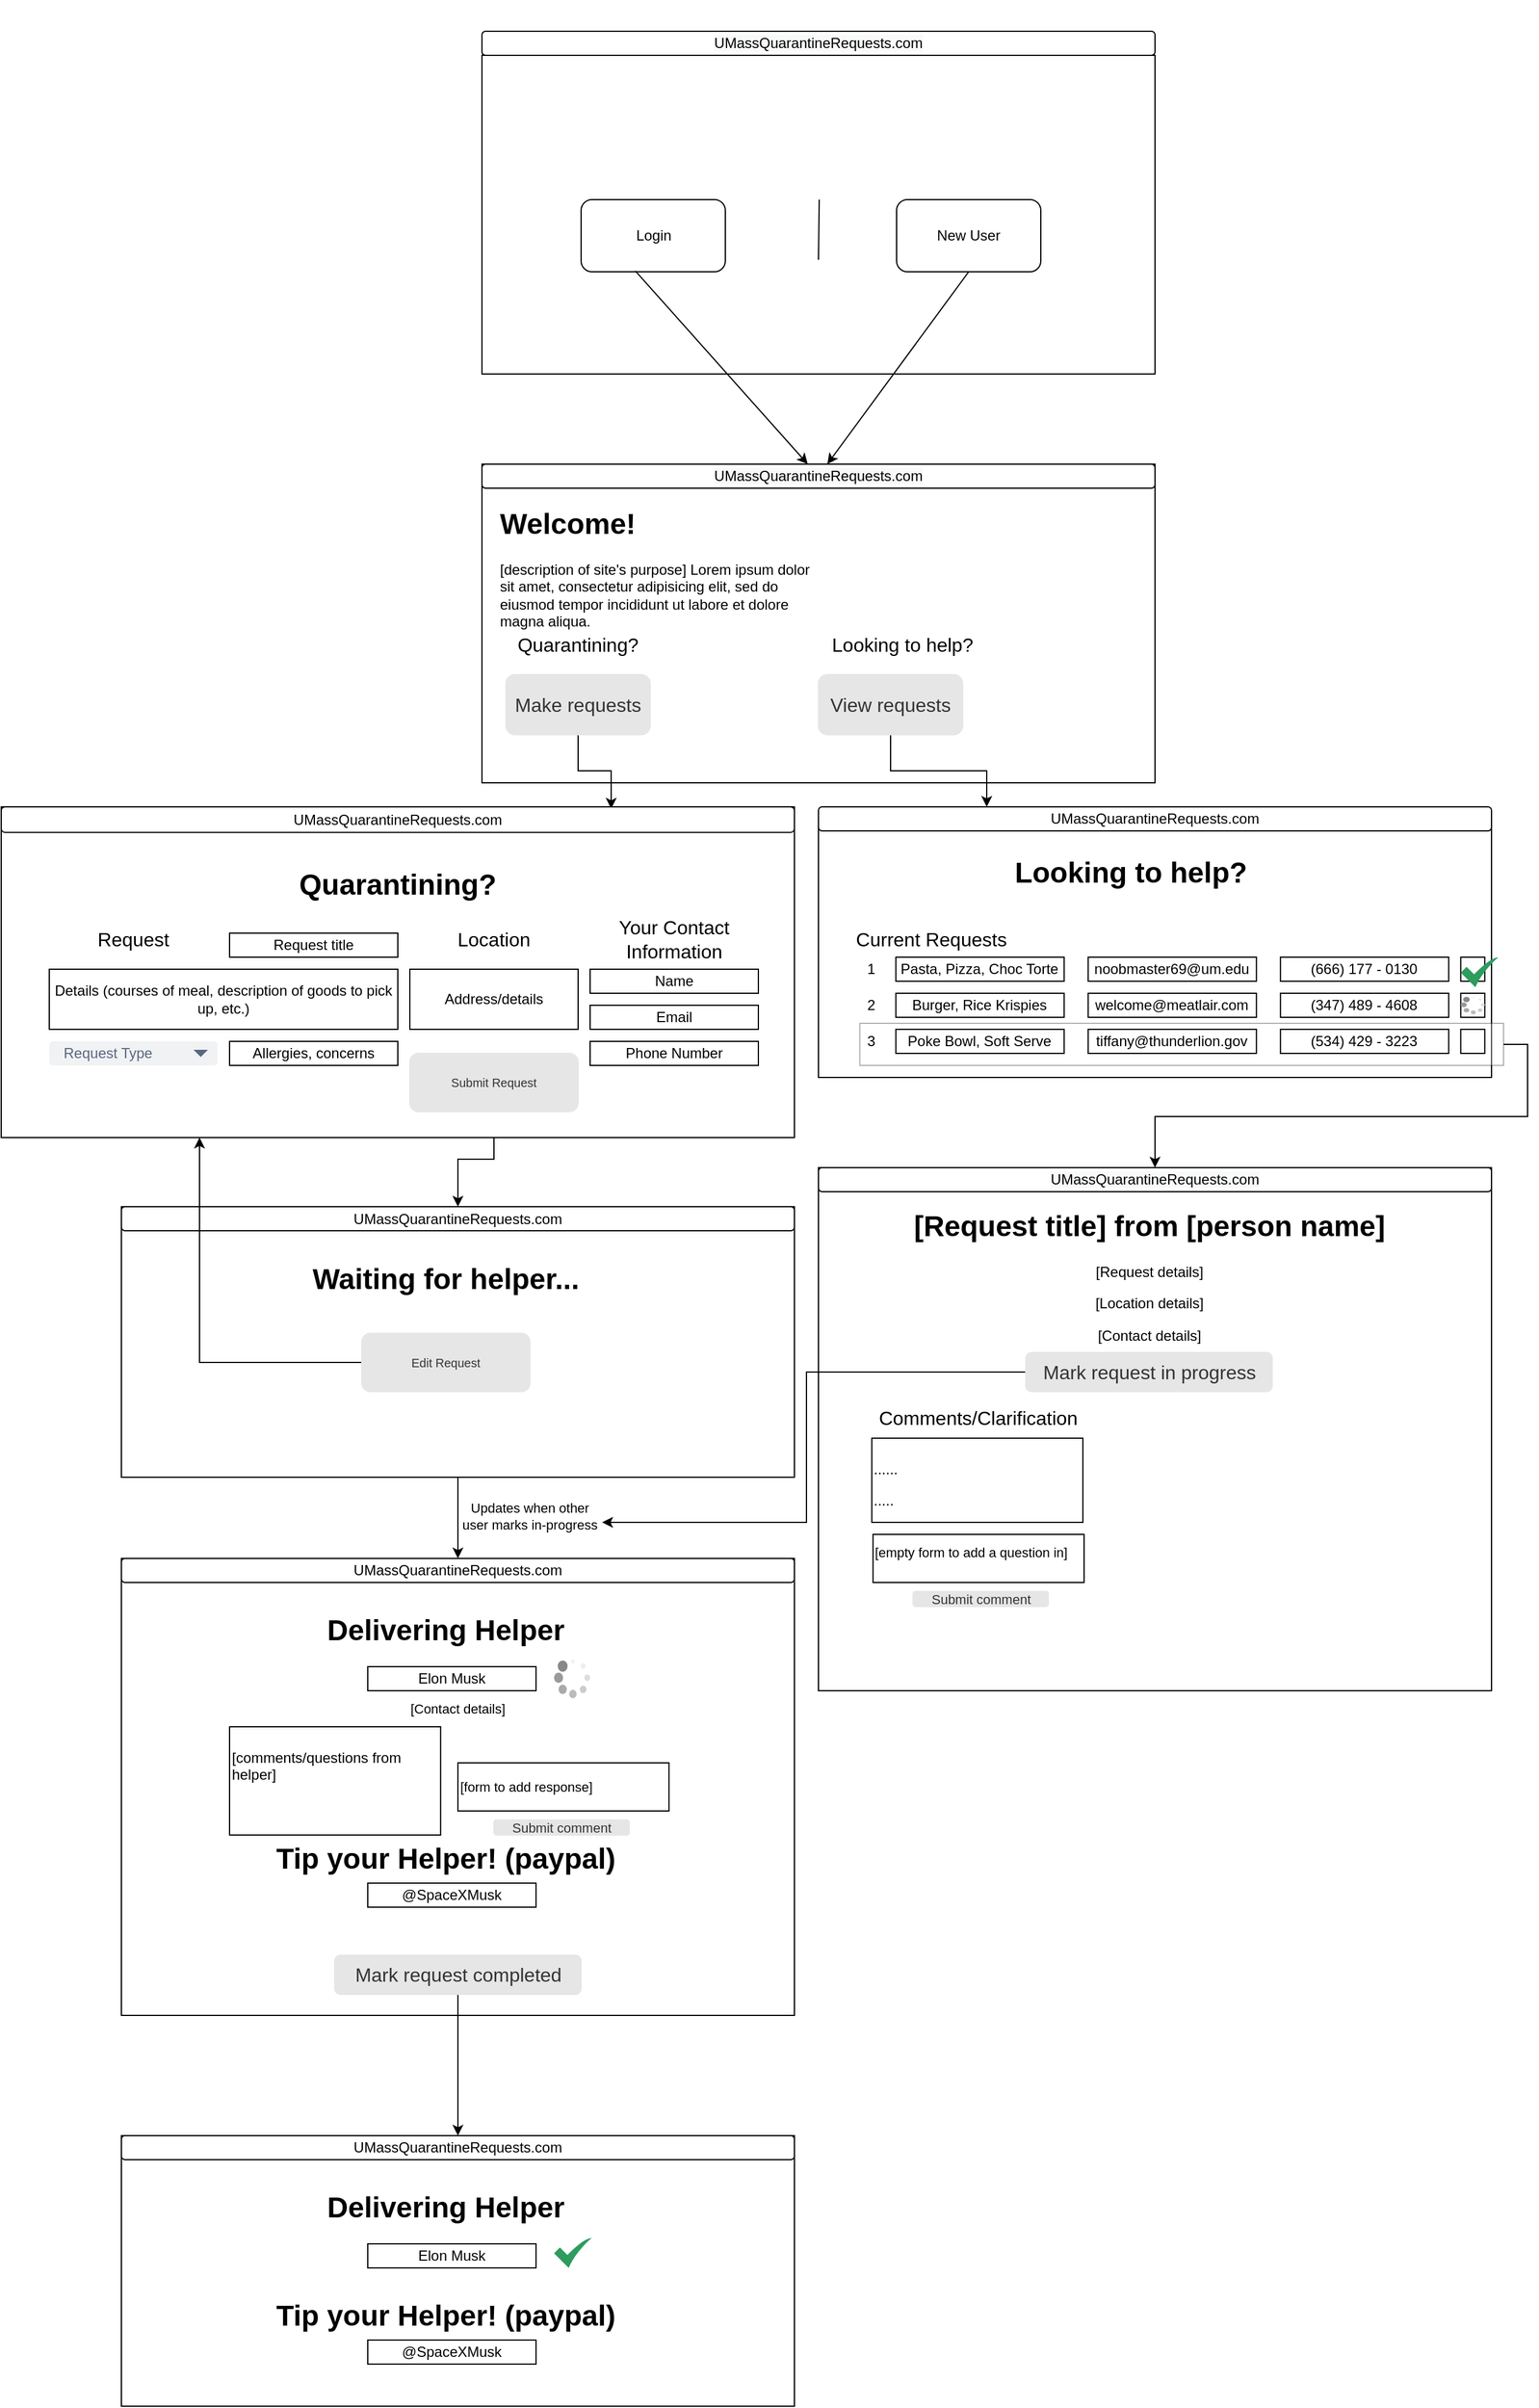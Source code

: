 <mxfile version="15.5.8" type="github">
  <diagram id="xOa8urjB6kpWdedyfURd" name="Page-1">
    <mxGraphModel dx="1102" dy="1680" grid="1" gridSize="10" guides="1" tooltips="1" connect="1" arrows="1" fold="1" page="1" pageScale="1" pageWidth="850" pageHeight="1100" math="0" shadow="0">
      <root>
        <mxCell id="0" />
        <mxCell id="1" parent="0" />
        <mxCell id="gMZ0pz86UfZ7Bh6NmJJu-4" value="" style="rounded=0;whiteSpace=wrap;html=1;" parent="1" vertex="1">
          <mxGeometry x="570" y="-320" width="560" height="265" as="geometry" />
        </mxCell>
        <mxCell id="gMZ0pz86UfZ7Bh6NmJJu-62" style="edgeStyle=orthogonalEdgeStyle;rounded=0;orthogonalLoop=1;jettySize=auto;html=1;entryX=0.769;entryY=0.071;entryDx=0;entryDy=0;entryPerimeter=0;" parent="1" source="gMZ0pz86UfZ7Bh6NmJJu-7" target="gMZ0pz86UfZ7Bh6NmJJu-18" edge="1">
          <mxGeometry relative="1" as="geometry" />
        </mxCell>
        <mxCell id="gMZ0pz86UfZ7Bh6NmJJu-63" style="edgeStyle=orthogonalEdgeStyle;rounded=0;orthogonalLoop=1;jettySize=auto;html=1;entryX=0.25;entryY=0;entryDx=0;entryDy=0;" parent="1" source="gMZ0pz86UfZ7Bh6NmJJu-6" target="gMZ0pz86UfZ7Bh6NmJJu-60" edge="1">
          <mxGeometry relative="1" as="geometry" />
        </mxCell>
        <mxCell id="gMZ0pz86UfZ7Bh6NmJJu-5" value="&lt;h1&gt;Welcome!&lt;/h1&gt;&lt;p&gt;[description of site&#39;s purpose]&amp;nbsp;&lt;span&gt;Lorem ipsum dolor sit amet, consectetur adipisicing elit, sed do eiusmod tempor incididunt ut labore et dolore magna aliqua.&lt;/span&gt;&lt;/p&gt;" style="text;html=1;strokeColor=none;fillColor=none;spacing=5;spacingTop=-20;whiteSpace=wrap;overflow=hidden;rounded=0;align=left;" parent="1" vertex="1">
          <mxGeometry x="580" y="-290" width="280" height="120" as="geometry" />
        </mxCell>
        <mxCell id="gMZ0pz86UfZ7Bh6NmJJu-6" value="&lt;font style=&quot;font-size: 16px&quot;&gt;View requests&lt;/font&gt;" style="rounded=1;html=1;shadow=0;dashed=0;whiteSpace=wrap;fontSize=10;fillColor=#E6E6E6;align=center;strokeColor=#E6E6E6;fontColor=#333333;" parent="1" vertex="1">
          <mxGeometry x="850" y="-145" width="120" height="50" as="geometry" />
        </mxCell>
        <mxCell id="gMZ0pz86UfZ7Bh6NmJJu-7" value="&lt;font style=&quot;font-size: 16px&quot;&gt;Make requests&lt;/font&gt;" style="rounded=1;html=1;shadow=0;dashed=0;whiteSpace=wrap;fontSize=10;fillColor=#E6E6E6;align=center;strokeColor=#E6E6E6;fontColor=#333333;" parent="1" vertex="1">
          <mxGeometry x="590" y="-145" width="120" height="50" as="geometry" />
        </mxCell>
        <mxCell id="gMZ0pz86UfZ7Bh6NmJJu-8" value="Quarantining?" style="text;html=1;strokeColor=none;fillColor=none;align=center;verticalAlign=middle;whiteSpace=wrap;rounded=0;fontSize=16;" parent="1" vertex="1">
          <mxGeometry x="580" y="-185" width="140" height="30" as="geometry" />
        </mxCell>
        <mxCell id="gMZ0pz86UfZ7Bh6NmJJu-9" value="Looking to help?" style="text;html=1;strokeColor=none;fillColor=none;align=center;verticalAlign=middle;whiteSpace=wrap;rounded=0;fontSize=16;" parent="1" vertex="1">
          <mxGeometry x="850" y="-185" width="140" height="30" as="geometry" />
        </mxCell>
        <mxCell id="gMZ0pz86UfZ7Bh6NmJJu-10" value="&#xa;&#xa;&lt;span style=&quot;color: rgb(0, 0, 0); font-family: helvetica; font-size: 12px; font-style: normal; font-weight: 400; letter-spacing: normal; text-align: center; text-indent: 0px; text-transform: none; word-spacing: 0px; background-color: rgb(248, 249, 250); display: inline; float: none;&quot;&gt;UMassQuarantineRequests.com&lt;/span&gt;&#xa;&#xa;" style="rounded=1;whiteSpace=wrap;html=1;" parent="1" vertex="1">
          <mxGeometry x="570" y="-320" width="560" height="20" as="geometry" />
        </mxCell>
        <mxCell id="gMZ0pz86UfZ7Bh6NmJJu-67" style="edgeStyle=orthogonalEdgeStyle;rounded=0;orthogonalLoop=1;jettySize=auto;html=1;exitX=0.5;exitY=1;exitDx=0;exitDy=0;entryX=0.5;entryY=0;entryDx=0;entryDy=0;" parent="1" source="8UkIw04C8tfjKHW86x7a-14" target="gMZ0pz86UfZ7Bh6NmJJu-61" edge="1">
          <mxGeometry relative="1" as="geometry" />
        </mxCell>
        <mxCell id="gMZ0pz86UfZ7Bh6NmJJu-12" value="" style="rounded=0;whiteSpace=wrap;html=1;" parent="1" vertex="1">
          <mxGeometry x="170" y="-35" width="660" height="275" as="geometry" />
        </mxCell>
        <mxCell id="gMZ0pz86UfZ7Bh6NmJJu-13" value="&lt;h1&gt;Quarantining?&lt;/h1&gt;" style="text;html=1;strokeColor=none;fillColor=none;spacing=5;spacingTop=-20;whiteSpace=wrap;overflow=hidden;rounded=0;align=center;" parent="1" vertex="1">
          <mxGeometry x="360" y="10" width="280" height="40" as="geometry" />
        </mxCell>
        <mxCell id="gMZ0pz86UfZ7Bh6NmJJu-16" value="Request" style="text;html=1;strokeColor=none;fillColor=none;align=center;verticalAlign=middle;whiteSpace=wrap;rounded=0;fontSize=16;" parent="1" vertex="1">
          <mxGeometry x="210" y="60" width="140" height="30" as="geometry" />
        </mxCell>
        <mxCell id="gMZ0pz86UfZ7Bh6NmJJu-17" value="Your Contact Information" style="text;html=1;strokeColor=none;fillColor=none;align=center;verticalAlign=middle;whiteSpace=wrap;rounded=0;fontSize=16;" parent="1" vertex="1">
          <mxGeometry x="660" y="60" width="140" height="30" as="geometry" />
        </mxCell>
        <mxCell id="gMZ0pz86UfZ7Bh6NmJJu-18" value="UMassQuarantineRequests.com" style="rounded=1;whiteSpace=wrap;html=1;" parent="1" vertex="1">
          <mxGeometry x="170" y="-35" width="660" height="21.25" as="geometry" />
        </mxCell>
        <mxCell id="gMZ0pz86UfZ7Bh6NmJJu-24" value="Email" style="rounded=0;whiteSpace=wrap;html=1;" parent="1" vertex="1">
          <mxGeometry x="660" y="130" width="140" height="20" as="geometry" />
        </mxCell>
        <mxCell id="gMZ0pz86UfZ7Bh6NmJJu-25" value="Phone Number" style="rounded=0;whiteSpace=wrap;html=1;" parent="1" vertex="1">
          <mxGeometry x="660" y="160" width="140" height="20" as="geometry" />
        </mxCell>
        <mxCell id="gMZ0pz86UfZ7Bh6NmJJu-27" value="Allergies, concerns" style="rounded=0;whiteSpace=wrap;html=1;" parent="1" vertex="1">
          <mxGeometry x="360" y="160" width="140" height="20" as="geometry" />
        </mxCell>
        <mxCell id="gMZ0pz86UfZ7Bh6NmJJu-28" value="" style="rounded=0;whiteSpace=wrap;html=1;" parent="1" vertex="1">
          <mxGeometry x="850" y="-25" width="560" height="215" as="geometry" />
        </mxCell>
        <mxCell id="gMZ0pz86UfZ7Bh6NmJJu-29" value="&lt;h1&gt;Looking to help?&lt;/h1&gt;" style="text;html=1;strokeColor=none;fillColor=none;spacing=5;spacingTop=-20;whiteSpace=wrap;overflow=hidden;rounded=0;align=center;" parent="1" vertex="1">
          <mxGeometry x="970" width="280" height="40" as="geometry" />
        </mxCell>
        <mxCell id="gMZ0pz86UfZ7Bh6NmJJu-30" value="Current Requests" style="text;html=1;strokeColor=none;fillColor=none;align=center;verticalAlign=middle;whiteSpace=wrap;rounded=0;fontSize=16;" parent="1" vertex="1">
          <mxGeometry x="874.38" y="60" width="140" height="30" as="geometry" />
        </mxCell>
        <mxCell id="8UkIw04C8tfjKHW86x7a-26" value="" style="rounded=0;whiteSpace=wrap;html=1;opacity=30;" parent="1" vertex="1">
          <mxGeometry x="884.38" y="145" width="535.62" height="35" as="geometry" />
        </mxCell>
        <mxCell id="gMZ0pz86UfZ7Bh6NmJJu-33" value="Pasta, Pizza, Choc Torte" style="rounded=0;whiteSpace=wrap;html=1;" parent="1" vertex="1">
          <mxGeometry x="914.38" y="90" width="140" height="20" as="geometry" />
        </mxCell>
        <mxCell id="gMZ0pz86UfZ7Bh6NmJJu-34" value="Burger, Rice Krispies" style="rounded=0;whiteSpace=wrap;html=1;" parent="1" vertex="1">
          <mxGeometry x="914.38" y="120" width="140" height="20" as="geometry" />
        </mxCell>
        <mxCell id="gMZ0pz86UfZ7Bh6NmJJu-35" value="Poke Bowl, Soft Serve" style="rounded=0;whiteSpace=wrap;html=1;" parent="1" vertex="1">
          <mxGeometry x="914.38" y="150" width="140" height="20" as="geometry" />
        </mxCell>
        <mxCell id="gMZ0pz86UfZ7Bh6NmJJu-36" value="noobmaster69@um.edu" style="rounded=0;whiteSpace=wrap;html=1;" parent="1" vertex="1">
          <mxGeometry x="1074.38" y="90" width="140" height="20" as="geometry" />
        </mxCell>
        <mxCell id="gMZ0pz86UfZ7Bh6NmJJu-37" value="(666) 177 - 0130" style="rounded=0;whiteSpace=wrap;html=1;" parent="1" vertex="1">
          <mxGeometry x="1234.38" y="90" width="140" height="20" as="geometry" />
        </mxCell>
        <mxCell id="gMZ0pz86UfZ7Bh6NmJJu-44" value="1" style="text;html=1;strokeColor=none;fillColor=none;align=center;verticalAlign=middle;whiteSpace=wrap;rounded=0;" parent="1" vertex="1">
          <mxGeometry x="864.38" y="85" width="60" height="30" as="geometry" />
        </mxCell>
        <mxCell id="gMZ0pz86UfZ7Bh6NmJJu-46" value="2" style="text;html=1;strokeColor=none;fillColor=none;align=center;verticalAlign=middle;whiteSpace=wrap;rounded=0;" parent="1" vertex="1">
          <mxGeometry x="864.38" y="115" width="60" height="30" as="geometry" />
        </mxCell>
        <mxCell id="gMZ0pz86UfZ7Bh6NmJJu-47" value="3" style="text;html=1;strokeColor=none;fillColor=none;align=center;verticalAlign=middle;whiteSpace=wrap;rounded=0;" parent="1" vertex="1">
          <mxGeometry x="864.38" y="145" width="60" height="30" as="geometry" />
        </mxCell>
        <mxCell id="gMZ0pz86UfZ7Bh6NmJJu-49" value="welcome@meatlair.com" style="rounded=0;whiteSpace=wrap;html=1;" parent="1" vertex="1">
          <mxGeometry x="1074.38" y="120" width="140" height="20" as="geometry" />
        </mxCell>
        <mxCell id="gMZ0pz86UfZ7Bh6NmJJu-50" value="(347)&amp;nbsp;489 - 4608" style="rounded=0;whiteSpace=wrap;html=1;" parent="1" vertex="1">
          <mxGeometry x="1234.38" y="120" width="140" height="20" as="geometry" />
        </mxCell>
        <mxCell id="gMZ0pz86UfZ7Bh6NmJJu-51" value="tiffany@thunderlion.gov" style="rounded=0;whiteSpace=wrap;html=1;" parent="1" vertex="1">
          <mxGeometry x="1074.38" y="150" width="140" height="20" as="geometry" />
        </mxCell>
        <mxCell id="gMZ0pz86UfZ7Bh6NmJJu-52" value="(534) 429 - 3223" style="rounded=0;whiteSpace=wrap;html=1;" parent="1" vertex="1">
          <mxGeometry x="1234.38" y="150" width="140" height="20" as="geometry" />
        </mxCell>
        <mxCell id="gMZ0pz86UfZ7Bh6NmJJu-54" value="" style="rounded=0;whiteSpace=wrap;html=1;" parent="1" vertex="1">
          <mxGeometry x="1384.38" y="90" width="20" height="20" as="geometry" />
        </mxCell>
        <mxCell id="gMZ0pz86UfZ7Bh6NmJJu-55" value="" style="rounded=0;whiteSpace=wrap;html=1;" parent="1" vertex="1">
          <mxGeometry x="1384.38" y="120" width="20" height="20" as="geometry" />
        </mxCell>
        <mxCell id="8UkIw04C8tfjKHW86x7a-25" style="edgeStyle=orthogonalEdgeStyle;rounded=0;orthogonalLoop=1;jettySize=auto;html=1;exitX=1;exitY=0.5;exitDx=0;exitDy=0;entryX=0.5;entryY=0;entryDx=0;entryDy=0;" parent="1" source="8UkIw04C8tfjKHW86x7a-26" target="8UkIw04C8tfjKHW86x7a-22" edge="1">
          <mxGeometry relative="1" as="geometry" />
        </mxCell>
        <mxCell id="gMZ0pz86UfZ7Bh6NmJJu-56" value="" style="rounded=0;whiteSpace=wrap;html=1;" parent="1" vertex="1">
          <mxGeometry x="1384.38" y="150" width="20" height="20" as="geometry" />
        </mxCell>
        <mxCell id="gMZ0pz86UfZ7Bh6NmJJu-57" value="" style="sketch=0;html=1;aspect=fixed;strokeColor=none;shadow=0;align=center;verticalAlign=top;fillColor=#2D9C5E;shape=mxgraph.gcp2.check" parent="1" vertex="1">
          <mxGeometry x="1384.38" y="90" width="31.25" height="25" as="geometry" />
        </mxCell>
        <mxCell id="gMZ0pz86UfZ7Bh6NmJJu-58" value="" style="verticalLabelPosition=bottom;shadow=0;dashed=0;align=center;html=1;verticalAlign=top;strokeWidth=1;shape=mxgraph.mockup.misc.loading_circle_1;pointerEvents=1" parent="1" vertex="1">
          <mxGeometry x="1384.38" y="122.5" width="20" height="15" as="geometry" />
        </mxCell>
        <mxCell id="8UkIw04C8tfjKHW86x7a-67" style="edgeStyle=orthogonalEdgeStyle;rounded=0;orthogonalLoop=1;jettySize=auto;html=1;exitX=0.5;exitY=1;exitDx=0;exitDy=0;entryX=0.5;entryY=0;entryDx=0;entryDy=0;fontSize=11;" parent="1" source="gMZ0pz86UfZ7Bh6NmJJu-59" target="8UkIw04C8tfjKHW86x7a-60" edge="1">
          <mxGeometry relative="1" as="geometry" />
        </mxCell>
        <mxCell id="gMZ0pz86UfZ7Bh6NmJJu-59" value="" style="rounded=0;whiteSpace=wrap;html=1;" parent="1" vertex="1">
          <mxGeometry x="270" y="297.5" width="560" height="225" as="geometry" />
        </mxCell>
        <mxCell id="gMZ0pz86UfZ7Bh6NmJJu-60" value="UMassQuarantineRequests.com" style="rounded=1;whiteSpace=wrap;html=1;" parent="1" vertex="1">
          <mxGeometry x="850" y="-35" width="560" height="20" as="geometry" />
        </mxCell>
        <mxCell id="gMZ0pz86UfZ7Bh6NmJJu-61" value="UMassQuarantineRequests.com" style="rounded=1;whiteSpace=wrap;html=1;" parent="1" vertex="1">
          <mxGeometry x="270" y="297.5" width="560" height="20" as="geometry" />
        </mxCell>
        <mxCell id="gMZ0pz86UfZ7Bh6NmJJu-66" value="&lt;h1&gt;Waiting for helper...&lt;/h1&gt;" style="text;html=1;strokeColor=none;fillColor=none;spacing=5;spacingTop=-20;whiteSpace=wrap;overflow=hidden;rounded=0;align=center;" parent="1" vertex="1">
          <mxGeometry x="400" y="337.5" width="280" height="40" as="geometry" />
        </mxCell>
        <mxCell id="8UkIw04C8tfjKHW86x7a-1" value="Address/details" style="rounded=0;whiteSpace=wrap;html=1;" parent="1" vertex="1">
          <mxGeometry x="510" y="100" width="140" height="50" as="geometry" />
        </mxCell>
        <mxCell id="8UkIw04C8tfjKHW86x7a-2" value="Location" style="text;html=1;strokeColor=none;fillColor=none;align=center;verticalAlign=middle;whiteSpace=wrap;rounded=0;fontSize=16;" parent="1" vertex="1">
          <mxGeometry x="510" y="60" width="140" height="30" as="geometry" />
        </mxCell>
        <mxCell id="8UkIw04C8tfjKHW86x7a-3" value="Request Type" style="rounded=1;fillColor=#F1F2F4;strokeColor=none;html=1;fontColor=#596780;align=left;fontSize=12;spacingLeft=10;sketch=0;" parent="1" vertex="1">
          <mxGeometry x="210" y="160" width="140" height="20" as="geometry" />
        </mxCell>
        <mxCell id="8UkIw04C8tfjKHW86x7a-4" value="" style="shape=triangle;direction=south;fillColor=#596780;strokeColor=none;html=1;sketch=0;" parent="8UkIw04C8tfjKHW86x7a-3" vertex="1">
          <mxGeometry x="1" y="0.5" width="12" height="6" relative="1" as="geometry">
            <mxPoint x="-20" y="-3" as="offset" />
          </mxGeometry>
        </mxCell>
        <mxCell id="8UkIw04C8tfjKHW86x7a-12" value="Details (courses of meal, description of goods to pick up, etc.)" style="rounded=0;whiteSpace=wrap;html=1;" parent="1" vertex="1">
          <mxGeometry x="210" y="100" width="290" height="50" as="geometry" />
        </mxCell>
        <mxCell id="8UkIw04C8tfjKHW86x7a-14" value="Submit Request" style="rounded=1;html=1;shadow=0;dashed=0;whiteSpace=wrap;fontSize=10;fillColor=#E6E6E6;align=center;strokeColor=#E6E6E6;fontColor=#333333;" parent="1" vertex="1">
          <mxGeometry x="510" y="170" width="140" height="48.44" as="geometry" />
        </mxCell>
        <mxCell id="8UkIw04C8tfjKHW86x7a-16" value="" style="rounded=0;whiteSpace=wrap;html=1;" parent="1" vertex="1">
          <mxGeometry x="850" y="265" width="560" height="435" as="geometry" />
        </mxCell>
        <mxCell id="8UkIw04C8tfjKHW86x7a-17" value="&lt;h1&gt;[Request title] from [person name]&lt;/h1&gt;&lt;p&gt;[Request details]&lt;/p&gt;&lt;p&gt;[Location details]&lt;/p&gt;&lt;p&gt;[Contact details]&lt;/p&gt;" style="text;html=1;strokeColor=none;fillColor=none;spacing=5;spacingTop=-20;whiteSpace=wrap;overflow=hidden;rounded=0;align=center;" parent="1" vertex="1">
          <mxGeometry x="912.5" y="293.75" width="425" height="120" as="geometry" />
        </mxCell>
        <mxCell id="8UkIw04C8tfjKHW86x7a-69" style="edgeStyle=orthogonalEdgeStyle;rounded=0;orthogonalLoop=1;jettySize=auto;html=1;exitX=0;exitY=0.5;exitDx=0;exitDy=0;fontSize=11;" parent="1" source="8UkIw04C8tfjKHW86x7a-19" target="8UkIw04C8tfjKHW86x7a-70" edge="1">
          <mxGeometry relative="1" as="geometry">
            <mxPoint x="560" y="560" as="targetPoint" />
            <Array as="points">
              <mxPoint x="840" y="435" />
              <mxPoint x="840" y="560" />
            </Array>
          </mxGeometry>
        </mxCell>
        <mxCell id="8UkIw04C8tfjKHW86x7a-19" value="&lt;font style=&quot;font-size: 16px&quot;&gt;Mark request in progress&lt;/font&gt;" style="rounded=1;html=1;shadow=0;dashed=0;whiteSpace=wrap;fontSize=10;fillColor=#E6E6E6;align=center;strokeColor=#E6E6E6;fontColor=#333333;" parent="1" vertex="1">
          <mxGeometry x="1022.5" y="418.75" width="205" height="32.5" as="geometry" />
        </mxCell>
        <mxCell id="8UkIw04C8tfjKHW86x7a-22" value="&#xa;&#xa;&lt;span style=&quot;color: rgb(0, 0, 0); font-family: helvetica; font-size: 12px; font-style: normal; font-weight: 400; letter-spacing: normal; text-align: center; text-indent: 0px; text-transform: none; word-spacing: 0px; background-color: rgb(248, 249, 250); display: inline; float: none;&quot;&gt;UMassQuarantineRequests.com&lt;/span&gt;&#xa;&#xa;" style="rounded=1;whiteSpace=wrap;html=1;" parent="1" vertex="1">
          <mxGeometry x="850" y="265" width="560" height="20" as="geometry" />
        </mxCell>
        <mxCell id="8UkIw04C8tfjKHW86x7a-29" value="Request title" style="rounded=0;whiteSpace=wrap;html=1;" parent="1" vertex="1">
          <mxGeometry x="360" y="70" width="140" height="20" as="geometry" />
        </mxCell>
        <mxCell id="8UkIw04C8tfjKHW86x7a-30" value="Name" style="rounded=0;whiteSpace=wrap;html=1;" parent="1" vertex="1">
          <mxGeometry x="660" y="100" width="140" height="20" as="geometry" />
        </mxCell>
        <mxCell id="8UkIw04C8tfjKHW86x7a-41" value="Comments/Clarification" style="text;html=1;strokeColor=none;fillColor=none;align=center;verticalAlign=middle;whiteSpace=wrap;rounded=0;fontSize=16;" parent="1" vertex="1">
          <mxGeometry x="912.5" y="457.5" width="140" height="30" as="geometry" />
        </mxCell>
        <mxCell id="8UkIw04C8tfjKHW86x7a-42" value="&lt;p style=&quot;line-height: 1.2&quot;&gt;......&lt;/p&gt;&lt;p style=&quot;line-height: 1.2&quot;&gt;.....&lt;/p&gt;" style="rounded=0;whiteSpace=wrap;html=1;align=left;verticalAlign=top;" parent="1" vertex="1">
          <mxGeometry x="894.38" y="490" width="175.62" height="70" as="geometry" />
        </mxCell>
        <mxCell id="8UkIw04C8tfjKHW86x7a-43" value="&lt;p style=&quot;line-height: 1 ; font-size: 11px&quot;&gt;&lt;font style=&quot;font-size: 11px&quot;&gt;[empty form to add a question in]&lt;/font&gt;&lt;/p&gt;&lt;p style=&quot;line-height: 0 ; font-size: 11px&quot;&gt;&lt;br&gt;&lt;/p&gt;" style="rounded=0;whiteSpace=wrap;html=1;align=left;verticalAlign=middle;spacing=2;" parent="1" vertex="1">
          <mxGeometry x="895.38" y="570" width="175.62" height="40" as="geometry" />
        </mxCell>
        <mxCell id="8UkIw04C8tfjKHW86x7a-44" value="&lt;span style=&quot;font-size: 11px&quot;&gt;Submit comment&lt;/span&gt;" style="rounded=1;html=1;shadow=0;dashed=0;whiteSpace=wrap;fontSize=10;fillColor=#E6E6E6;align=center;strokeColor=#E6E6E6;fontColor=#333333;" parent="1" vertex="1">
          <mxGeometry x="928.75" y="617.5" width="112.5" height="12.5" as="geometry" />
        </mxCell>
        <mxCell id="8UkIw04C8tfjKHW86x7a-45" value="" style="rounded=0;whiteSpace=wrap;html=1;" parent="1" vertex="1">
          <mxGeometry x="270" y="1070" width="560" height="225" as="geometry" />
        </mxCell>
        <mxCell id="8UkIw04C8tfjKHW86x7a-46" value="UMassQuarantineRequests.com" style="rounded=1;whiteSpace=wrap;html=1;" parent="1" vertex="1">
          <mxGeometry x="270" y="1070" width="560" height="20" as="geometry" />
        </mxCell>
        <mxCell id="8UkIw04C8tfjKHW86x7a-47" value="Elon Musk" style="rounded=0;whiteSpace=wrap;html=1;" parent="1" vertex="1">
          <mxGeometry x="475" y="1160" width="140" height="20" as="geometry" />
        </mxCell>
        <mxCell id="8UkIw04C8tfjKHW86x7a-48" value="&lt;h1&gt;Delivering Helper&lt;/h1&gt;" style="text;html=1;strokeColor=none;fillColor=none;spacing=5;spacingTop=-20;whiteSpace=wrap;overflow=hidden;rounded=0;align=center;" parent="1" vertex="1">
          <mxGeometry x="400" y="1110" width="280" height="40" as="geometry" />
        </mxCell>
        <mxCell id="8UkIw04C8tfjKHW86x7a-50" value="&lt;h1&gt;Tip your Helper! (paypal)&lt;/h1&gt;" style="text;html=1;strokeColor=none;fillColor=none;spacing=5;spacingTop=-20;whiteSpace=wrap;overflow=hidden;rounded=0;align=center;" parent="1" vertex="1">
          <mxGeometry x="345" y="1200" width="390" height="40" as="geometry" />
        </mxCell>
        <mxCell id="8UkIw04C8tfjKHW86x7a-51" value="@SpaceXMusk" style="rounded=0;whiteSpace=wrap;html=1;" parent="1" vertex="1">
          <mxGeometry x="475" y="1240" width="140" height="20" as="geometry" />
        </mxCell>
        <mxCell id="8UkIw04C8tfjKHW86x7a-59" value="" style="rounded=0;whiteSpace=wrap;html=1;" parent="1" vertex="1">
          <mxGeometry x="270" y="590" width="560" height="380" as="geometry" />
        </mxCell>
        <mxCell id="8UkIw04C8tfjKHW86x7a-68" style="edgeStyle=orthogonalEdgeStyle;rounded=0;orthogonalLoop=1;jettySize=auto;html=1;exitX=0.5;exitY=1;exitDx=0;exitDy=0;entryX=0.5;entryY=0;entryDx=0;entryDy=0;fontSize=11;" parent="1" source="8UkIw04C8tfjKHW86x7a-71" target="8UkIw04C8tfjKHW86x7a-46" edge="1">
          <mxGeometry relative="1" as="geometry" />
        </mxCell>
        <mxCell id="8UkIw04C8tfjKHW86x7a-60" value="UMassQuarantineRequests.com" style="rounded=1;whiteSpace=wrap;html=1;" parent="1" vertex="1">
          <mxGeometry x="270" y="590" width="560" height="20" as="geometry" />
        </mxCell>
        <mxCell id="8UkIw04C8tfjKHW86x7a-61" value="Elon Musk" style="rounded=0;whiteSpace=wrap;html=1;" parent="1" vertex="1">
          <mxGeometry x="475" y="680" width="140" height="20" as="geometry" />
        </mxCell>
        <mxCell id="8UkIw04C8tfjKHW86x7a-62" value="&lt;h1&gt;Delivering Helper&lt;/h1&gt;" style="text;html=1;strokeColor=none;fillColor=none;spacing=5;spacingTop=-20;whiteSpace=wrap;overflow=hidden;rounded=0;align=center;" parent="1" vertex="1">
          <mxGeometry x="400" y="630" width="280" height="40" as="geometry" />
        </mxCell>
        <mxCell id="8UkIw04C8tfjKHW86x7a-63" value="" style="verticalLabelPosition=bottom;shadow=0;dashed=0;align=center;html=1;verticalAlign=top;strokeWidth=1;shape=mxgraph.mockup.misc.loading_circle_1;pointerEvents=1" parent="1" vertex="1">
          <mxGeometry x="630" y="673.75" width="30" height="32.5" as="geometry" />
        </mxCell>
        <mxCell id="8UkIw04C8tfjKHW86x7a-64" value="&lt;h1&gt;Tip your Helper! (paypal)&lt;/h1&gt;" style="text;html=1;strokeColor=none;fillColor=none;spacing=5;spacingTop=-20;whiteSpace=wrap;overflow=hidden;rounded=0;align=center;" parent="1" vertex="1">
          <mxGeometry x="345" y="820" width="390" height="40" as="geometry" />
        </mxCell>
        <mxCell id="8UkIw04C8tfjKHW86x7a-65" value="@SpaceXMusk" style="rounded=0;whiteSpace=wrap;html=1;" parent="1" vertex="1">
          <mxGeometry x="475" y="860" width="140" height="20" as="geometry" />
        </mxCell>
        <mxCell id="8UkIw04C8tfjKHW86x7a-70" value="Updates when other user marks in-progress" style="text;html=1;strokeColor=none;fillColor=none;align=center;verticalAlign=middle;whiteSpace=wrap;rounded=0;fontSize=11;" parent="1" vertex="1">
          <mxGeometry x="550" y="540" width="120" height="30" as="geometry" />
        </mxCell>
        <mxCell id="8UkIw04C8tfjKHW86x7a-71" value="&lt;font style=&quot;font-size: 16px&quot;&gt;Mark request completed&lt;/font&gt;" style="rounded=1;html=1;shadow=0;dashed=0;whiteSpace=wrap;fontSize=10;fillColor=#E6E6E6;align=center;strokeColor=#E6E6E6;fontColor=#333333;" parent="1" vertex="1">
          <mxGeometry x="447.5" y="920" width="205" height="32.5" as="geometry" />
        </mxCell>
        <mxCell id="8UkIw04C8tfjKHW86x7a-76" value="" style="sketch=0;html=1;aspect=fixed;strokeColor=none;shadow=0;align=center;verticalAlign=top;fillColor=#2D9C5E;shape=mxgraph.gcp2.check" parent="1" vertex="1">
          <mxGeometry x="630.0" y="1155" width="31.25" height="25" as="geometry" />
        </mxCell>
        <mxCell id="8UkIw04C8tfjKHW86x7a-77" value="[Contact details]" style="text;html=1;strokeColor=none;fillColor=none;align=center;verticalAlign=middle;whiteSpace=wrap;rounded=0;fontSize=11;" parent="1" vertex="1">
          <mxGeometry x="490" y="700" width="120" height="30" as="geometry" />
        </mxCell>
        <mxCell id="8UkIw04C8tfjKHW86x7a-78" value="&lt;p style=&quot;line-height: 1.2&quot;&gt;[comments/questions from helper]&lt;/p&gt;" style="rounded=0;whiteSpace=wrap;html=1;align=left;verticalAlign=top;" parent="1" vertex="1">
          <mxGeometry x="360" y="730" width="175.62" height="90" as="geometry" />
        </mxCell>
        <mxCell id="8UkIw04C8tfjKHW86x7a-79" value="&lt;p style=&quot;line-height: 1 ; font-size: 11px&quot;&gt;[form to add response]&lt;/p&gt;" style="rounded=0;whiteSpace=wrap;html=1;align=left;verticalAlign=middle;spacing=2;" parent="1" vertex="1">
          <mxGeometry x="550" y="760" width="175.62" height="40" as="geometry" />
        </mxCell>
        <mxCell id="8UkIw04C8tfjKHW86x7a-80" value="&lt;span style=&quot;font-size: 11px&quot;&gt;Submit comment&lt;/span&gt;" style="rounded=1;html=1;shadow=0;dashed=0;whiteSpace=wrap;fontSize=10;fillColor=#E6E6E6;align=center;strokeColor=#E6E6E6;fontColor=#333333;" parent="1" vertex="1">
          <mxGeometry x="580.0" y="807.5" width="112.5" height="12.5" as="geometry" />
        </mxCell>
        <mxCell id="8UkIw04C8tfjKHW86x7a-83" style="edgeStyle=orthogonalEdgeStyle;rounded=0;orthogonalLoop=1;jettySize=auto;html=1;exitX=0;exitY=0.5;exitDx=0;exitDy=0;entryX=0.25;entryY=1;entryDx=0;entryDy=0;fontSize=11;" parent="1" source="8UkIw04C8tfjKHW86x7a-82" target="gMZ0pz86UfZ7Bh6NmJJu-12" edge="1">
          <mxGeometry relative="1" as="geometry" />
        </mxCell>
        <mxCell id="8UkIw04C8tfjKHW86x7a-82" value="Edit Request" style="rounded=1;html=1;shadow=0;dashed=0;whiteSpace=wrap;fontSize=10;fillColor=#E6E6E6;align=center;strokeColor=#E6E6E6;fontColor=#333333;" parent="1" vertex="1">
          <mxGeometry x="470" y="402.81" width="140" height="48.44" as="geometry" />
        </mxCell>
        <mxCell id="MTcIwoVqt6RtLrn1y44d-1" value="" style="rounded=0;whiteSpace=wrap;html=1;" parent="1" vertex="1">
          <mxGeometry x="570" y="-660" width="560" height="265" as="geometry" />
        </mxCell>
        <mxCell id="MTcIwoVqt6RtLrn1y44d-2" value="&#xa;&#xa;&lt;span style=&quot;color: rgb(0, 0, 0); font-family: helvetica; font-size: 12px; font-style: normal; font-weight: 400; letter-spacing: normal; text-align: center; text-indent: 0px; text-transform: none; word-spacing: 0px; background-color: rgb(248, 249, 250); display: inline; float: none;&quot;&gt;UMassQuarantineRequests.com&lt;/span&gt;&#xa;&#xa;" style="rounded=1;whiteSpace=wrap;html=1;" parent="1" vertex="1">
          <mxGeometry x="570" y="-680" width="560" height="20" as="geometry" />
        </mxCell>
        <mxCell id="MTcIwoVqt6RtLrn1y44d-10" value="" style="endArrow=none;html=1;rounded=0;" parent="1" edge="1">
          <mxGeometry width="50" height="50" relative="1" as="geometry">
            <mxPoint x="850" y="-490" as="sourcePoint" />
            <mxPoint x="850.62" y="-540" as="targetPoint" />
          </mxGeometry>
        </mxCell>
        <mxCell id="MTcIwoVqt6RtLrn1y44d-11" value="Login" style="rounded=1;whiteSpace=wrap;html=1;" parent="1" vertex="1">
          <mxGeometry x="652.5" y="-540" width="120" height="60" as="geometry" />
        </mxCell>
        <mxCell id="MTcIwoVqt6RtLrn1y44d-12" value="New User" style="rounded=1;whiteSpace=wrap;html=1;" parent="1" vertex="1">
          <mxGeometry x="915" y="-540" width="120" height="60" as="geometry" />
        </mxCell>
        <mxCell id="MTcIwoVqt6RtLrn1y44d-14" value="" style="endArrow=classic;html=1;rounded=0;exitX=0.376;exitY=0.988;exitDx=0;exitDy=0;exitPerimeter=0;" parent="1" source="MTcIwoVqt6RtLrn1y44d-11" target="gMZ0pz86UfZ7Bh6NmJJu-10" edge="1">
          <mxGeometry width="50" height="50" relative="1" as="geometry">
            <mxPoint x="692.5" y="-390" as="sourcePoint" />
            <mxPoint x="742.5" y="-440" as="targetPoint" />
          </mxGeometry>
        </mxCell>
        <mxCell id="MTcIwoVqt6RtLrn1y44d-15" value="" style="endArrow=classic;html=1;rounded=0;exitX=0.5;exitY=1;exitDx=0;exitDy=0;" parent="1" source="MTcIwoVqt6RtLrn1y44d-12" target="gMZ0pz86UfZ7Bh6NmJJu-10" edge="1">
          <mxGeometry width="50" height="50" relative="1" as="geometry">
            <mxPoint x="1110" y="-350" as="sourcePoint" />
            <mxPoint x="1160" y="-400" as="targetPoint" />
          </mxGeometry>
        </mxCell>
      </root>
    </mxGraphModel>
  </diagram>
</mxfile>
